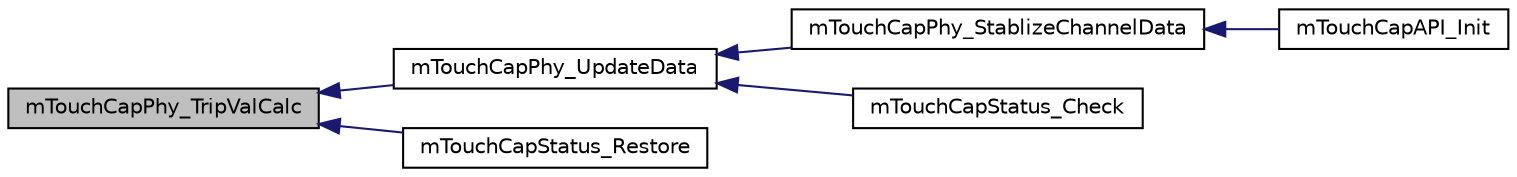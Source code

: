 digraph "mTouchCapPhy_TripValCalc"
{
  edge [fontname="Helvetica",fontsize="10",labelfontname="Helvetica",labelfontsize="10"];
  node [fontname="Helvetica",fontsize="10",shape=record];
  rankdir="LR";
  Node1 [label="mTouchCapPhy_TripValCalc",height=0.2,width=0.4,color="black", fillcolor="grey75", style="filled", fontcolor="black"];
  Node1 -> Node2 [dir="back",color="midnightblue",fontsize="10",style="solid",fontname="Helvetica"];
  Node2 [label="mTouchCapPhy_UpdateData",height=0.2,width=0.4,color="black", fillcolor="white", style="filled",URL="$m_touch_cap_phy_8c.html#a572056679ea973ee2f5c79fcdf3fdfa4"];
  Node2 -> Node3 [dir="back",color="midnightblue",fontsize="10",style="solid",fontname="Helvetica"];
  Node3 [label="mTouchCapPhy_StablizeChannelData",height=0.2,width=0.4,color="black", fillcolor="white", style="filled",URL="$m_touch_cap_phy_8c.html#a324a2acdf4a8dcb68ce7e2e493f49488"];
  Node3 -> Node4 [dir="back",color="midnightblue",fontsize="10",style="solid",fontname="Helvetica"];
  Node4 [label="mTouchCapAPI_Init",height=0.2,width=0.4,color="black", fillcolor="white", style="filled",URL="$m_touch_cap_a_p_i_8c.html#a8d4929c942583a670768f86a896348d0"];
  Node2 -> Node5 [dir="back",color="midnightblue",fontsize="10",style="solid",fontname="Helvetica"];
  Node5 [label="mTouchCapStatus_Check",height=0.2,width=0.4,color="black", fillcolor="white", style="filled",URL="$m_touch_cap_status_8c.html#a3339a80a469c0bd6e945640c9166d133"];
  Node1 -> Node6 [dir="back",color="midnightblue",fontsize="10",style="solid",fontname="Helvetica"];
  Node6 [label="mTouchCapStatus_Restore",height=0.2,width=0.4,color="black", fillcolor="white", style="filled",URL="$m_touch_cap_status_8c.html#a37dd5c2c0bf7f6ec41ea843dfc3a4bb2"];
}
